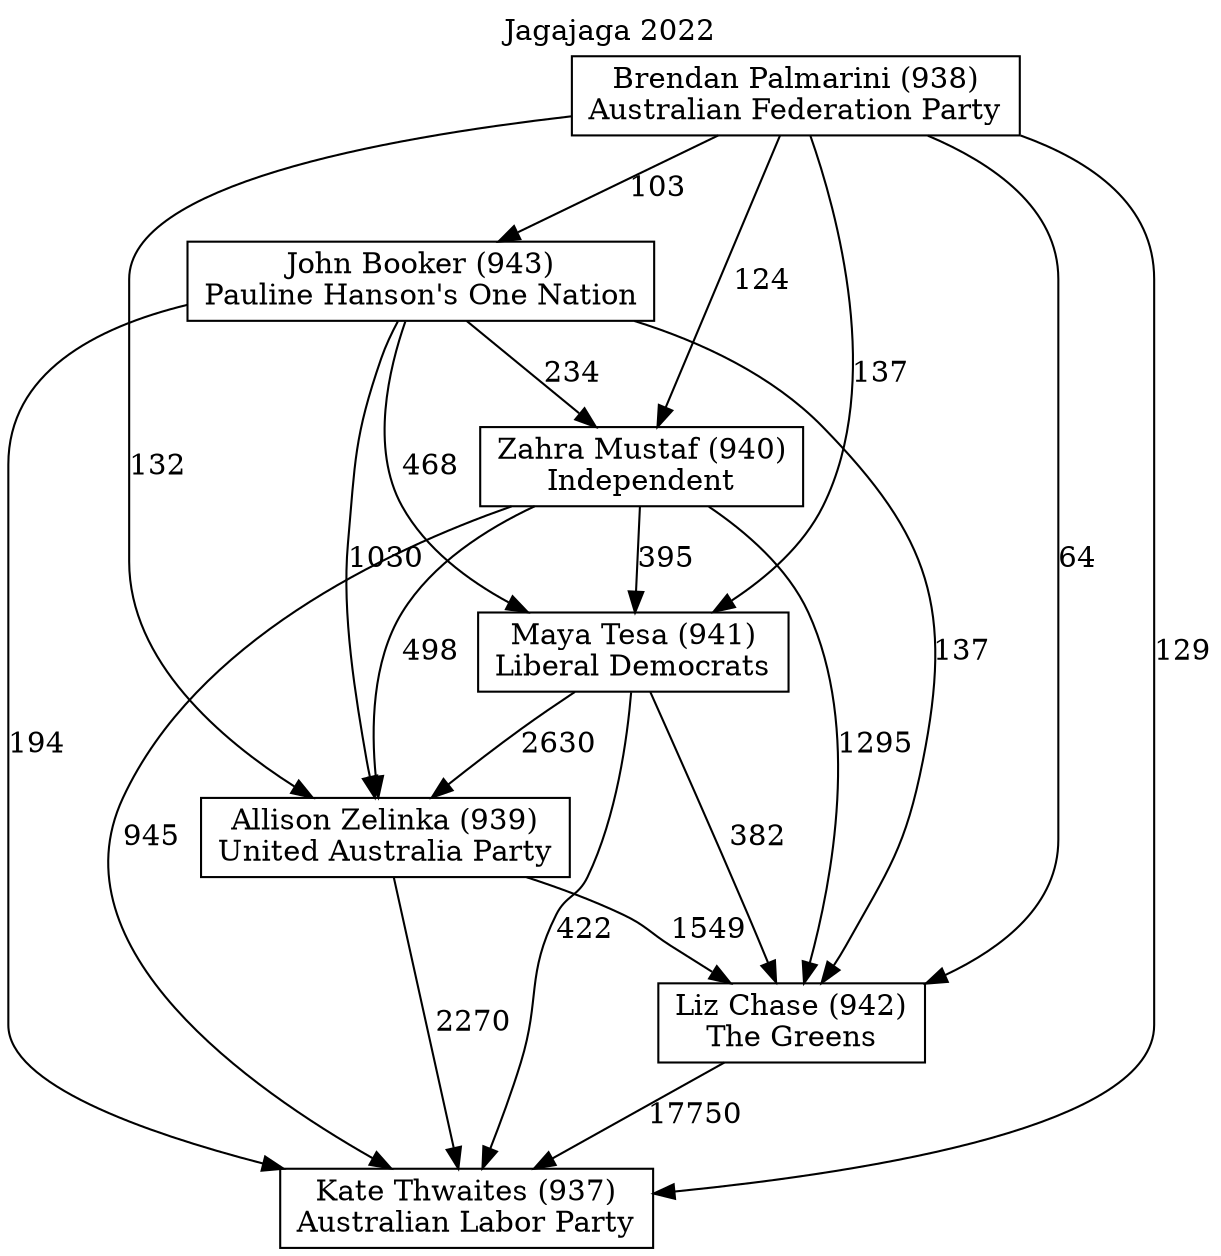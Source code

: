 // House preference flow
digraph "Kate Thwaites (937)_Jagajaga_2022" {
	graph [label="Jagajaga 2022" labelloc=t mclimit=10]
	node [shape=box]
	"Zahra Mustaf (940)" [label="Zahra Mustaf (940)
Independent"]
	"Kate Thwaites (937)" [label="Kate Thwaites (937)
Australian Labor Party"]
	"John Booker (943)" [label="John Booker (943)
Pauline Hanson's One Nation"]
	"Liz Chase (942)" [label="Liz Chase (942)
The Greens"]
	"Brendan Palmarini (938)" [label="Brendan Palmarini (938)
Australian Federation Party"]
	"Maya Tesa (941)" [label="Maya Tesa (941)
Liberal Democrats"]
	"Allison Zelinka (939)" [label="Allison Zelinka (939)
United Australia Party"]
	"Zahra Mustaf (940)" -> "Kate Thwaites (937)" [label=945]
	"Brendan Palmarini (938)" -> "Liz Chase (942)" [label=64]
	"Allison Zelinka (939)" -> "Kate Thwaites (937)" [label=2270]
	"John Booker (943)" -> "Kate Thwaites (937)" [label=194]
	"Liz Chase (942)" -> "Kate Thwaites (937)" [label=17750]
	"Maya Tesa (941)" -> "Liz Chase (942)" [label=382]
	"John Booker (943)" -> "Liz Chase (942)" [label=137]
	"Maya Tesa (941)" -> "Allison Zelinka (939)" [label=2630]
	"Allison Zelinka (939)" -> "Liz Chase (942)" [label=1549]
	"Brendan Palmarini (938)" -> "Kate Thwaites (937)" [label=129]
	"Maya Tesa (941)" -> "Kate Thwaites (937)" [label=422]
	"John Booker (943)" -> "Zahra Mustaf (940)" [label=234]
	"Brendan Palmarini (938)" -> "Zahra Mustaf (940)" [label=124]
	"Brendan Palmarini (938)" -> "Maya Tesa (941)" [label=137]
	"Zahra Mustaf (940)" -> "Allison Zelinka (939)" [label=498]
	"Brendan Palmarini (938)" -> "Allison Zelinka (939)" [label=132]
	"Zahra Mustaf (940)" -> "Liz Chase (942)" [label=1295]
	"John Booker (943)" -> "Maya Tesa (941)" [label=468]
	"Brendan Palmarini (938)" -> "John Booker (943)" [label=103]
	"John Booker (943)" -> "Allison Zelinka (939)" [label=1030]
	"Zahra Mustaf (940)" -> "Maya Tesa (941)" [label=395]
}
